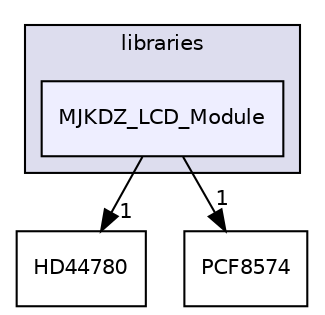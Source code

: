 digraph "libraries/MJKDZ_LCD_Module" {
  compound=true
  node [ fontsize="10", fontname="Helvetica"];
  edge [ labelfontsize="10", labelfontname="Helvetica"];
  subgraph clusterdir_bc0718b08fb2015b8e59c47b2805f60c {
    graph [ bgcolor="#ddddee", pencolor="black", label="libraries" fontname="Helvetica", fontsize="10", URL="dir_bc0718b08fb2015b8e59c47b2805f60c.html"]
  dir_94c7b73df67c1ebaeb899aba7b111f66 [shape=box, label="MJKDZ_LCD_Module", style="filled", fillcolor="#eeeeff", pencolor="black", URL="dir_94c7b73df67c1ebaeb899aba7b111f66.html"];
  }
  dir_0b4fc2dd97dc10777572736a86a0998b [shape=box label="HD44780" URL="dir_0b4fc2dd97dc10777572736a86a0998b.html"];
  dir_0f50872039ce7a43bbd36f6adc5b710d [shape=box label="PCF8574" URL="dir_0f50872039ce7a43bbd36f6adc5b710d.html"];
  dir_94c7b73df67c1ebaeb899aba7b111f66->dir_0b4fc2dd97dc10777572736a86a0998b [headlabel="1", labeldistance=1.5 headhref="dir_000056_000045.html"];
  dir_94c7b73df67c1ebaeb899aba7b111f66->dir_0f50872039ce7a43bbd36f6adc5b710d [headlabel="1", labeldistance=1.5 headhref="dir_000056_000063.html"];
}

